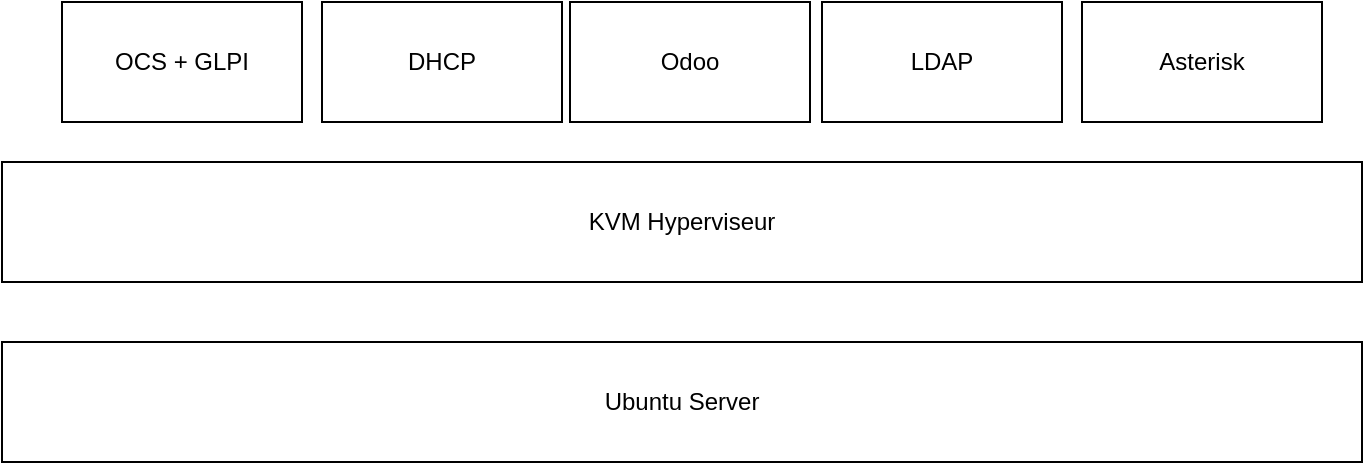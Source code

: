 <mxfile version="21.5.1" type="device">
  <diagram id="prtHgNgQTEPvFCAcTncT" name="Page-1">
    <mxGraphModel dx="1434" dy="764" grid="1" gridSize="10" guides="1" tooltips="1" connect="1" arrows="1" fold="1" page="1" pageScale="1" pageWidth="827" pageHeight="1169" math="0" shadow="0">
      <root>
        <mxCell id="0" />
        <mxCell id="1" parent="0" />
        <mxCell id="j0mSN_hkMS0gH7QX-8KP-18" value="Ubuntu Server" style="rounded=0;whiteSpace=wrap;html=1;" vertex="1" parent="1">
          <mxGeometry x="74" y="390" width="680" height="60" as="geometry" />
        </mxCell>
        <mxCell id="j0mSN_hkMS0gH7QX-8KP-19" value="KVM Hyperviseur" style="rounded=0;whiteSpace=wrap;html=1;" vertex="1" parent="1">
          <mxGeometry x="74" y="300" width="680" height="60" as="geometry" />
        </mxCell>
        <mxCell id="j0mSN_hkMS0gH7QX-8KP-20" value="OCS + GLPI" style="rounded=0;whiteSpace=wrap;html=1;" vertex="1" parent="1">
          <mxGeometry x="104" y="220" width="120" height="60" as="geometry" />
        </mxCell>
        <mxCell id="j0mSN_hkMS0gH7QX-8KP-22" value="DHCP" style="rounded=0;whiteSpace=wrap;html=1;" vertex="1" parent="1">
          <mxGeometry x="234" y="220" width="120" height="60" as="geometry" />
        </mxCell>
        <mxCell id="j0mSN_hkMS0gH7QX-8KP-23" value="Odoo" style="rounded=0;whiteSpace=wrap;html=1;" vertex="1" parent="1">
          <mxGeometry x="358" y="220" width="120" height="60" as="geometry" />
        </mxCell>
        <mxCell id="j0mSN_hkMS0gH7QX-8KP-24" value="LDAP" style="rounded=0;whiteSpace=wrap;html=1;" vertex="1" parent="1">
          <mxGeometry x="484" y="220" width="120" height="60" as="geometry" />
        </mxCell>
        <mxCell id="j0mSN_hkMS0gH7QX-8KP-25" value="Asterisk" style="rounded=0;whiteSpace=wrap;html=1;" vertex="1" parent="1">
          <mxGeometry x="614" y="220" width="120" height="60" as="geometry" />
        </mxCell>
      </root>
    </mxGraphModel>
  </diagram>
</mxfile>
